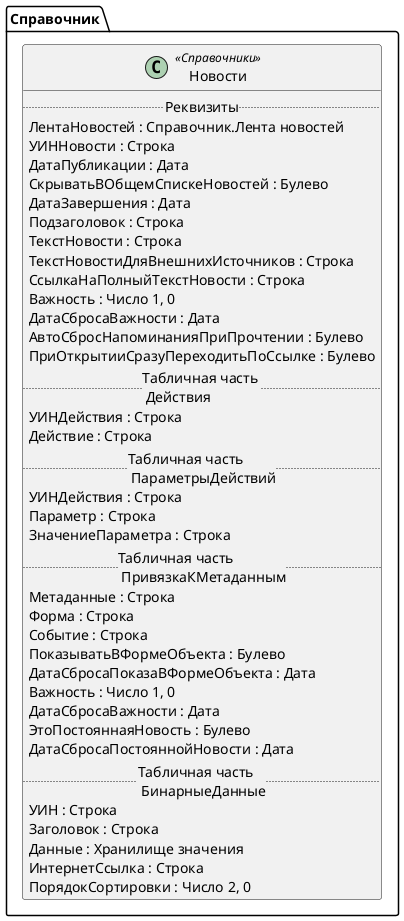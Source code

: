 ﻿@startuml Новости
'!include templates.wsd
'..\include templates.wsd
class Справочник.Новости as "Новости" <<Справочники>>
{
..Реквизиты..
ЛентаНовостей : Справочник.Лента новостей
УИННовости : Строка
ДатаПубликации : Дата
СкрыватьВОбщемСпискеНовостей : Булево
ДатаЗавершения : Дата
Подзаголовок : Строка
ТекстНовости : Строка
ТекстНовостиДляВнешнихИсточников : Строка
СсылкаНаПолныйТекстНовости : Строка
Важность : Число 1, 0
ДатаСбросаВажности : Дата
АвтоСбросНапоминанияПриПрочтении : Булево
ПриОткрытииСразуПереходитьПоСсылке : Булево
..Табличная часть \n Действия..
УИНДействия : Строка
Действие : Строка
..Табличная часть \n ПараметрыДействий..
УИНДействия : Строка
Параметр : Строка
ЗначениеПараметра : Строка
..Табличная часть \n ПривязкаКМетаданным..
Метаданные : Строка
Форма : Строка
Событие : Строка
ПоказыватьВФормеОбъекта : Булево
ДатаСбросаПоказаВФормеОбъекта : Дата
Важность : Число 1, 0
ДатаСбросаВажности : Дата
ЭтоПостояннаяНовость : Булево
ДатаСбросаПостояннойНовости : Дата
..Табличная часть \n БинарныеДанные..
УИН : Строка
Заголовок : Строка
Данные : Хранилище значения
ИнтернетСсылка : Строка
ПорядокСортировки : Число 2, 0
}
@enduml
